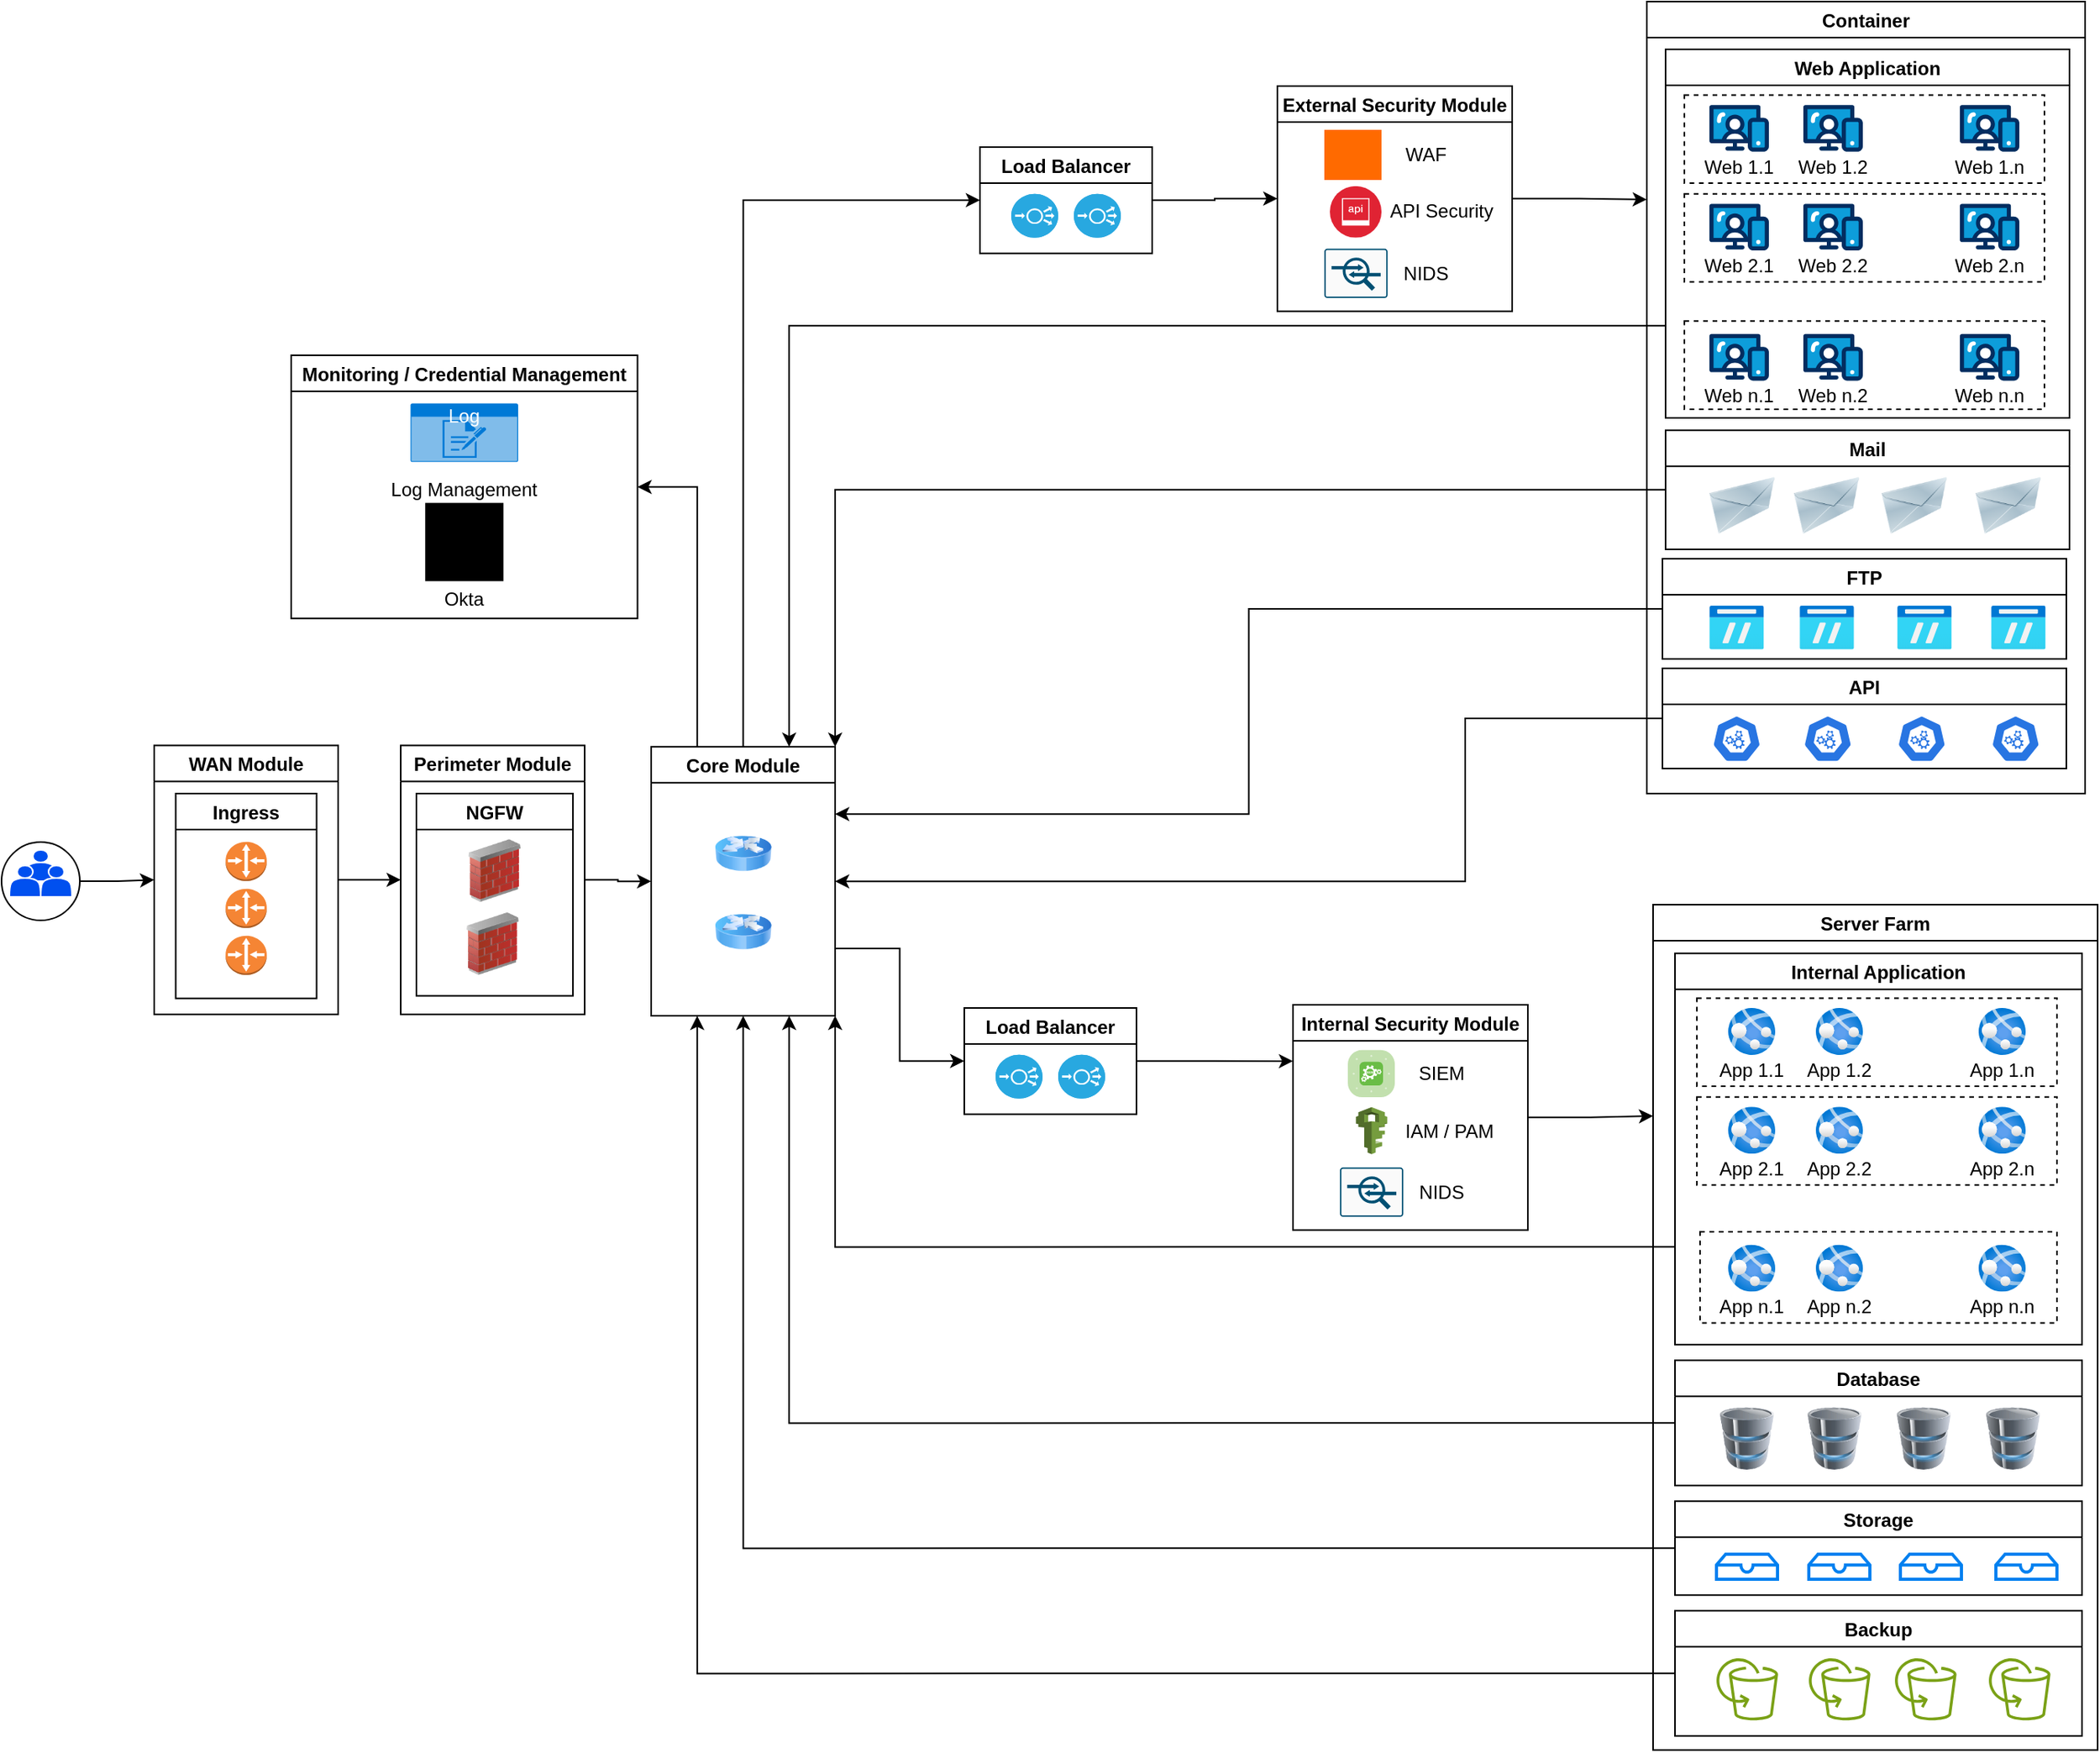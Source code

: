 <mxfile version="24.8.9">
  <diagram name="Page-1" id="umzSjG075SGxqwyrX8Yv">
    <mxGraphModel dx="2269" dy="1177" grid="1" gridSize="10" guides="1" tooltips="1" connect="1" arrows="1" fold="1" page="1" pageScale="1" pageWidth="1654" pageHeight="1169" math="0" shadow="0">
      <root>
        <mxCell id="0" />
        <mxCell id="1" parent="0" />
        <mxCell id="fcxyJtL1XNOST94Ljzsk-287" style="edgeStyle=orthogonalEdgeStyle;rounded=0;orthogonalLoop=1;jettySize=auto;html=1;exitX=0;exitY=0.75;exitDx=0;exitDy=0;entryX=1;entryY=1;entryDx=0;entryDy=0;" edge="1" parent="1" source="fcxyJtL1XNOST94Ljzsk-253" target="fcxyJtL1XNOST94Ljzsk-186">
          <mxGeometry relative="1" as="geometry" />
        </mxCell>
        <mxCell id="fcxyJtL1XNOST94Ljzsk-253" value="Internal Application" style="swimlane;" vertex="1" parent="1">
          <mxGeometry x="1093.99" y="652.15" width="260" height="250" as="geometry" />
        </mxCell>
        <mxCell id="fcxyJtL1XNOST94Ljzsk-149" value="" style="image;html=1;image=img/lib/clip_art/computers/Database_128x128.png" vertex="1" parent="1">
          <mxGeometry x="1122" y="942" width="35.99" height="40" as="geometry" />
        </mxCell>
        <mxCell id="fcxyJtL1XNOST94Ljzsk-280" style="edgeStyle=orthogonalEdgeStyle;rounded=0;orthogonalLoop=1;jettySize=auto;html=1;exitX=1;exitY=0.5;exitDx=0;exitDy=0;exitPerimeter=0;entryX=0;entryY=0.5;entryDx=0;entryDy=0;" edge="1" parent="1" source="fcxyJtL1XNOST94Ljzsk-6" target="fcxyJtL1XNOST94Ljzsk-176">
          <mxGeometry relative="1" as="geometry" />
        </mxCell>
        <mxCell id="fcxyJtL1XNOST94Ljzsk-6" value="" style="verticalLabelPosition=bottom;verticalAlign=top;html=1;shape=mxgraph.flowchart.on-page_reference;" vertex="1" parent="1">
          <mxGeometry x="25" y="581" width="50" height="50" as="geometry" />
        </mxCell>
        <mxCell id="fcxyJtL1XNOST94Ljzsk-1" value="" style="shape=actor;whiteSpace=wrap;html=1;fillColor=#0050ef;fontColor=#ffffff;strokeColor=#ffffff;" vertex="1" parent="1">
          <mxGeometry x="40" y="586" width="20" height="20" as="geometry" />
        </mxCell>
        <mxCell id="fcxyJtL1XNOST94Ljzsk-8" value="" style="shape=actor;whiteSpace=wrap;html=1;fillColor=#0050ef;fontColor=#ffffff;strokeColor=#ffffff;" vertex="1" parent="1">
          <mxGeometry x="50" y="596" width="20" height="20" as="geometry" />
        </mxCell>
        <mxCell id="fcxyJtL1XNOST94Ljzsk-9" value="" style="shape=actor;whiteSpace=wrap;html=1;fillColor=#0050ef;fontColor=#ffffff;strokeColor=#ffffff;" vertex="1" parent="1">
          <mxGeometry x="30" y="596" width="20" height="20" as="geometry" />
        </mxCell>
        <mxCell id="fcxyJtL1XNOST94Ljzsk-40" value="" style="whiteSpace=wrap;html=1;align=center;dashed=1;" vertex="1" parent="1">
          <mxGeometry x="1100" y="103.7" width="230" height="56.3" as="geometry" />
        </mxCell>
        <mxCell id="fcxyJtL1XNOST94Ljzsk-39" value="" style="verticalLabelPosition=bottom;aspect=fixed;html=1;shape=mxgraph.salesforce.web;" vertex="1" parent="1">
          <mxGeometry x="1116.01" y="110" width="37.97" height="30" as="geometry" />
        </mxCell>
        <UserObject label="Web 1.1" placeholders="1" name="Variable" id="fcxyJtL1XNOST94Ljzsk-42">
          <mxCell style="text;html=1;strokeColor=none;fillColor=none;align=center;verticalAlign=middle;whiteSpace=wrap;overflow=hidden;" vertex="1" parent="1">
            <mxGeometry x="1110" y="140" width="50" height="20" as="geometry" />
          </mxCell>
        </UserObject>
        <mxCell id="fcxyJtL1XNOST94Ljzsk-43" value="" style="verticalLabelPosition=bottom;aspect=fixed;html=1;shape=mxgraph.salesforce.web;" vertex="1" parent="1">
          <mxGeometry x="1176.01" y="110" width="37.97" height="30" as="geometry" />
        </mxCell>
        <UserObject label="Web 1.2" placeholders="1" name="Variable" id="fcxyJtL1XNOST94Ljzsk-44">
          <mxCell style="text;html=1;strokeColor=none;fillColor=none;align=center;verticalAlign=middle;whiteSpace=wrap;overflow=hidden;" vertex="1" parent="1">
            <mxGeometry x="1170" y="140" width="50" height="20" as="geometry" />
          </mxCell>
        </UserObject>
        <mxCell id="fcxyJtL1XNOST94Ljzsk-48" value="" style="verticalLabelPosition=bottom;aspect=fixed;html=1;shape=mxgraph.salesforce.web;" vertex="1" parent="1">
          <mxGeometry x="1276.01" y="110" width="37.97" height="30" as="geometry" />
        </mxCell>
        <UserObject label="Web 1.n" placeholders="1" name="Variable" id="fcxyJtL1XNOST94Ljzsk-49">
          <mxCell style="text;html=1;strokeColor=none;fillColor=none;align=center;verticalAlign=middle;whiteSpace=wrap;overflow=hidden;" vertex="1" parent="1">
            <mxGeometry x="1270" y="140" width="50" height="20" as="geometry" />
          </mxCell>
        </UserObject>
        <mxCell id="fcxyJtL1XNOST94Ljzsk-53" value="" style="shape=image;html=1;verticalAlign=top;verticalLabelPosition=bottom;labelBackgroundColor=#ffffff;imageAspect=0;aspect=fixed;image=https://cdn2.iconfinder.com/data/icons/css-vol-1/24/border-style-dashed-128.png" vertex="1" parent="1">
          <mxGeometry x="1230" y="130" width="30" height="30" as="geometry" />
        </mxCell>
        <mxCell id="fcxyJtL1XNOST94Ljzsk-54" value="" style="whiteSpace=wrap;html=1;align=center;dashed=1;" vertex="1" parent="1">
          <mxGeometry x="1100" y="166.85" width="230" height="56.3" as="geometry" />
        </mxCell>
        <mxCell id="fcxyJtL1XNOST94Ljzsk-55" value="" style="verticalLabelPosition=bottom;aspect=fixed;html=1;shape=mxgraph.salesforce.web;" vertex="1" parent="1">
          <mxGeometry x="1116.01" y="173.15" width="37.97" height="30" as="geometry" />
        </mxCell>
        <UserObject label="Web 2.1" placeholders="1" name="Variable" id="fcxyJtL1XNOST94Ljzsk-56">
          <mxCell style="text;html=1;strokeColor=none;fillColor=none;align=center;verticalAlign=middle;whiteSpace=wrap;overflow=hidden;" vertex="1" parent="1">
            <mxGeometry x="1110" y="203.15" width="50" height="20" as="geometry" />
          </mxCell>
        </UserObject>
        <mxCell id="fcxyJtL1XNOST94Ljzsk-57" value="" style="verticalLabelPosition=bottom;aspect=fixed;html=1;shape=mxgraph.salesforce.web;" vertex="1" parent="1">
          <mxGeometry x="1176.01" y="173.15" width="37.97" height="30" as="geometry" />
        </mxCell>
        <UserObject label="Web 2.2" placeholders="1" name="Variable" id="fcxyJtL1XNOST94Ljzsk-58">
          <mxCell style="text;html=1;strokeColor=none;fillColor=none;align=center;verticalAlign=middle;whiteSpace=wrap;overflow=hidden;" vertex="1" parent="1">
            <mxGeometry x="1170" y="203.15" width="50" height="20" as="geometry" />
          </mxCell>
        </UserObject>
        <mxCell id="fcxyJtL1XNOST94Ljzsk-59" value="" style="verticalLabelPosition=bottom;aspect=fixed;html=1;shape=mxgraph.salesforce.web;" vertex="1" parent="1">
          <mxGeometry x="1276.01" y="173.15" width="37.97" height="30" as="geometry" />
        </mxCell>
        <UserObject label="Web 2.n" placeholders="1" name="Variable" id="fcxyJtL1XNOST94Ljzsk-60">
          <mxCell style="text;html=1;strokeColor=none;fillColor=none;align=center;verticalAlign=middle;whiteSpace=wrap;overflow=hidden;" vertex="1" parent="1">
            <mxGeometry x="1270" y="203.15" width="50" height="20" as="geometry" />
          </mxCell>
        </UserObject>
        <mxCell id="fcxyJtL1XNOST94Ljzsk-61" value="" style="shape=image;html=1;verticalAlign=top;verticalLabelPosition=bottom;labelBackgroundColor=#ffffff;imageAspect=0;aspect=fixed;image=https://cdn2.iconfinder.com/data/icons/css-vol-1/24/border-style-dashed-128.png" vertex="1" parent="1">
          <mxGeometry x="1230" y="193.15" width="30" height="30" as="geometry" />
        </mxCell>
        <mxCell id="fcxyJtL1XNOST94Ljzsk-62" value="" style="whiteSpace=wrap;html=1;align=center;dashed=1;" vertex="1" parent="1">
          <mxGeometry x="1100" y="248.15" width="230" height="56.3" as="geometry" />
        </mxCell>
        <mxCell id="fcxyJtL1XNOST94Ljzsk-63" value="" style="verticalLabelPosition=bottom;aspect=fixed;html=1;shape=mxgraph.salesforce.web;" vertex="1" parent="1">
          <mxGeometry x="1116.01" y="256.3" width="37.97" height="30" as="geometry" />
        </mxCell>
        <UserObject label="Web n.1" placeholders="1" name="Variable" id="fcxyJtL1XNOST94Ljzsk-64">
          <mxCell style="text;html=1;strokeColor=none;fillColor=none;align=center;verticalAlign=middle;whiteSpace=wrap;overflow=hidden;" vertex="1" parent="1">
            <mxGeometry x="1110" y="286.3" width="50" height="20" as="geometry" />
          </mxCell>
        </UserObject>
        <mxCell id="fcxyJtL1XNOST94Ljzsk-65" value="" style="verticalLabelPosition=bottom;aspect=fixed;html=1;shape=mxgraph.salesforce.web;" vertex="1" parent="1">
          <mxGeometry x="1176.01" y="256.3" width="37.97" height="30" as="geometry" />
        </mxCell>
        <UserObject label="Web n.2" placeholders="1" name="Variable" id="fcxyJtL1XNOST94Ljzsk-66">
          <mxCell style="text;html=1;strokeColor=none;fillColor=none;align=center;verticalAlign=middle;whiteSpace=wrap;overflow=hidden;" vertex="1" parent="1">
            <mxGeometry x="1170" y="286.3" width="50" height="20" as="geometry" />
          </mxCell>
        </UserObject>
        <mxCell id="fcxyJtL1XNOST94Ljzsk-67" value="" style="verticalLabelPosition=bottom;aspect=fixed;html=1;shape=mxgraph.salesforce.web;" vertex="1" parent="1">
          <mxGeometry x="1276.01" y="256.3" width="37.97" height="30" as="geometry" />
        </mxCell>
        <UserObject label="Web n.n" placeholders="1" name="Variable" id="fcxyJtL1XNOST94Ljzsk-68">
          <mxCell style="text;html=1;strokeColor=none;fillColor=none;align=center;verticalAlign=middle;whiteSpace=wrap;overflow=hidden;" vertex="1" parent="1">
            <mxGeometry x="1270" y="286.3" width="50" height="20" as="geometry" />
          </mxCell>
        </UserObject>
        <mxCell id="fcxyJtL1XNOST94Ljzsk-69" value="" style="shape=image;html=1;verticalAlign=top;verticalLabelPosition=bottom;labelBackgroundColor=#ffffff;imageAspect=0;aspect=fixed;image=https://cdn2.iconfinder.com/data/icons/css-vol-1/24/border-style-dashed-128.png" vertex="1" parent="1">
          <mxGeometry x="1230" y="274.45" width="30" height="30" as="geometry" />
        </mxCell>
        <mxCell id="fcxyJtL1XNOST94Ljzsk-76" value="" style="whiteSpace=wrap;html=1;align=center;dashed=1;" vertex="1" parent="1">
          <mxGeometry x="1107.99" y="680.7" width="230" height="56.3" as="geometry" />
        </mxCell>
        <UserObject label="App 1.1" placeholders="1" name="Variable" id="fcxyJtL1XNOST94Ljzsk-78">
          <mxCell style="text;html=1;strokeColor=none;fillColor=none;align=center;verticalAlign=middle;whiteSpace=wrap;overflow=hidden;" vertex="1" parent="1">
            <mxGeometry x="1117.99" y="717" width="50" height="20" as="geometry" />
          </mxCell>
        </UserObject>
        <UserObject label="App 1.2" placeholders="1" name="Variable" id="fcxyJtL1XNOST94Ljzsk-80">
          <mxCell style="text;html=1;strokeColor=none;fillColor=none;align=center;verticalAlign=middle;whiteSpace=wrap;overflow=hidden;" vertex="1" parent="1">
            <mxGeometry x="1174" y="717" width="50" height="20" as="geometry" />
          </mxCell>
        </UserObject>
        <UserObject label="App 1.n" placeholders="1" name="Variable" id="fcxyJtL1XNOST94Ljzsk-82">
          <mxCell style="text;html=1;strokeColor=none;fillColor=none;align=center;verticalAlign=middle;whiteSpace=wrap;overflow=hidden;" vertex="1" parent="1">
            <mxGeometry x="1277.99" y="717" width="50" height="20" as="geometry" />
          </mxCell>
        </UserObject>
        <mxCell id="fcxyJtL1XNOST94Ljzsk-83" value="" style="shape=image;html=1;verticalAlign=top;verticalLabelPosition=bottom;labelBackgroundColor=#ffffff;imageAspect=0;aspect=fixed;image=https://cdn2.iconfinder.com/data/icons/css-vol-1/24/border-style-dashed-128.png" vertex="1" parent="1">
          <mxGeometry x="1237.99" y="707" width="30" height="30" as="geometry" />
        </mxCell>
        <mxCell id="fcxyJtL1XNOST94Ljzsk-84" value="" style="whiteSpace=wrap;html=1;align=center;dashed=1;" vertex="1" parent="1">
          <mxGeometry x="1107.99" y="743.85" width="230" height="56.3" as="geometry" />
        </mxCell>
        <mxCell id="fcxyJtL1XNOST94Ljzsk-91" value="" style="shape=image;html=1;verticalAlign=top;verticalLabelPosition=bottom;labelBackgroundColor=#ffffff;imageAspect=0;aspect=fixed;image=https://cdn2.iconfinder.com/data/icons/css-vol-1/24/border-style-dashed-128.png" vertex="1" parent="1">
          <mxGeometry x="1237.99" y="770.15" width="30" height="30" as="geometry" />
        </mxCell>
        <mxCell id="fcxyJtL1XNOST94Ljzsk-92" value="" style="whiteSpace=wrap;html=1;align=center;dashed=1;" vertex="1" parent="1">
          <mxGeometry x="1110" y="830" width="227.99" height="58.3" as="geometry" />
        </mxCell>
        <mxCell id="fcxyJtL1XNOST94Ljzsk-99" value="" style="shape=image;html=1;verticalAlign=top;verticalLabelPosition=bottom;labelBackgroundColor=#ffffff;imageAspect=0;aspect=fixed;image=https://cdn2.iconfinder.com/data/icons/css-vol-1/24/border-style-dashed-128.png" vertex="1" parent="1">
          <mxGeometry x="1237.99" y="858.3" width="30" height="30" as="geometry" />
        </mxCell>
        <mxCell id="fcxyJtL1XNOST94Ljzsk-101" value="" style="image;aspect=fixed;html=1;points=[];align=center;fontSize=12;image=img/lib/azure2/app_services/App_Services.svg;" vertex="1" parent="1">
          <mxGeometry x="1127.99" y="687" width="30" height="30" as="geometry" />
        </mxCell>
        <mxCell id="fcxyJtL1XNOST94Ljzsk-127" value="" style="image;aspect=fixed;html=1;points=[];align=center;fontSize=12;image=img/lib/azure2/app_services/App_Services.svg;" vertex="1" parent="1">
          <mxGeometry x="1184" y="687" width="30" height="30" as="geometry" />
        </mxCell>
        <mxCell id="fcxyJtL1XNOST94Ljzsk-128" value="" style="image;aspect=fixed;html=1;points=[];align=center;fontSize=12;image=img/lib/azure2/app_services/App_Services.svg;" vertex="1" parent="1">
          <mxGeometry x="1287.98" y="687" width="30" height="30" as="geometry" />
        </mxCell>
        <mxCell id="fcxyJtL1XNOST94Ljzsk-130" value="" style="image;aspect=fixed;html=1;points=[];align=center;fontSize=12;image=img/lib/azure2/app_services/App_Services.svg;" vertex="1" parent="1">
          <mxGeometry x="1127.99" y="750.15" width="30" height="30" as="geometry" />
        </mxCell>
        <mxCell id="fcxyJtL1XNOST94Ljzsk-131" value="" style="image;aspect=fixed;html=1;points=[];align=center;fontSize=12;image=img/lib/azure2/app_services/App_Services.svg;" vertex="1" parent="1">
          <mxGeometry x="1184" y="750.15" width="30" height="30" as="geometry" />
        </mxCell>
        <mxCell id="fcxyJtL1XNOST94Ljzsk-132" value="" style="image;aspect=fixed;html=1;points=[];align=center;fontSize=12;image=img/lib/azure2/app_services/App_Services.svg;" vertex="1" parent="1">
          <mxGeometry x="1287.98" y="750.15" width="30" height="30" as="geometry" />
        </mxCell>
        <mxCell id="fcxyJtL1XNOST94Ljzsk-133" value="" style="image;aspect=fixed;html=1;points=[];align=center;fontSize=12;image=img/lib/azure2/app_services/App_Services.svg;" vertex="1" parent="1">
          <mxGeometry x="1127.99" y="838.3" width="30" height="30" as="geometry" />
        </mxCell>
        <mxCell id="fcxyJtL1XNOST94Ljzsk-134" value="" style="image;aspect=fixed;html=1;points=[];align=center;fontSize=12;image=img/lib/azure2/app_services/App_Services.svg;" vertex="1" parent="1">
          <mxGeometry x="1184" y="838.3" width="30" height="30" as="geometry" />
        </mxCell>
        <mxCell id="fcxyJtL1XNOST94Ljzsk-135" value="" style="image;aspect=fixed;html=1;points=[];align=center;fontSize=12;image=img/lib/azure2/app_services/App_Services.svg;" vertex="1" parent="1">
          <mxGeometry x="1287.98" y="838.3" width="30" height="30" as="geometry" />
        </mxCell>
        <UserObject label="App 2.1" placeholders="1" name="Variable" id="fcxyJtL1XNOST94Ljzsk-137">
          <mxCell style="text;html=1;strokeColor=none;fillColor=none;align=center;verticalAlign=middle;whiteSpace=wrap;overflow=hidden;" vertex="1" parent="1">
            <mxGeometry x="1117.99" y="780.15" width="50" height="20" as="geometry" />
          </mxCell>
        </UserObject>
        <UserObject label="App 2.2" placeholders="1" name="Variable" id="fcxyJtL1XNOST94Ljzsk-138">
          <mxCell style="text;html=1;strokeColor=none;fillColor=none;align=center;verticalAlign=middle;whiteSpace=wrap;overflow=hidden;" vertex="1" parent="1">
            <mxGeometry x="1174" y="780.15" width="50" height="20" as="geometry" />
          </mxCell>
        </UserObject>
        <UserObject label="App 2.n" placeholders="1" name="Variable" id="fcxyJtL1XNOST94Ljzsk-139">
          <mxCell style="text;html=1;strokeColor=none;fillColor=none;align=center;verticalAlign=middle;whiteSpace=wrap;overflow=hidden;" vertex="1" parent="1">
            <mxGeometry x="1277.99" y="780.15" width="50" height="20" as="geometry" />
          </mxCell>
        </UserObject>
        <UserObject label="App n.1" placeholders="1" name="Variable" id="fcxyJtL1XNOST94Ljzsk-140">
          <mxCell style="text;html=1;strokeColor=none;fillColor=none;align=center;verticalAlign=middle;whiteSpace=wrap;overflow=hidden;" vertex="1" parent="1">
            <mxGeometry x="1117.99" y="868.3" width="50" height="20" as="geometry" />
          </mxCell>
        </UserObject>
        <UserObject label="App n.2" placeholders="1" name="Variable" id="fcxyJtL1XNOST94Ljzsk-141">
          <mxCell style="text;html=1;strokeColor=none;fillColor=none;align=center;verticalAlign=middle;whiteSpace=wrap;overflow=hidden;" vertex="1" parent="1">
            <mxGeometry x="1174" y="868.3" width="50" height="20" as="geometry" />
          </mxCell>
        </UserObject>
        <UserObject label="App n.n" placeholders="1" name="Variable" id="fcxyJtL1XNOST94Ljzsk-142">
          <mxCell style="text;html=1;strokeColor=none;fillColor=none;align=center;verticalAlign=middle;whiteSpace=wrap;overflow=hidden;" vertex="1" parent="1">
            <mxGeometry x="1277.99" y="867" width="50" height="21.3" as="geometry" />
          </mxCell>
        </UserObject>
        <mxCell id="fcxyJtL1XNOST94Ljzsk-143" value="" style="shape=image;html=1;verticalAlign=top;verticalLabelPosition=bottom;labelBackgroundColor=#ffffff;imageAspect=0;aspect=fixed;image=https://cdn2.iconfinder.com/data/icons/css-vol-1/24/border-style-dashed-128.png" vertex="1" parent="1">
          <mxGeometry x="1230" y="223.15" width="30" height="30" as="geometry" />
        </mxCell>
        <mxCell id="fcxyJtL1XNOST94Ljzsk-144" value="" style="shape=image;html=1;verticalAlign=top;verticalLabelPosition=bottom;labelBackgroundColor=#ffffff;imageAspect=0;aspect=fixed;image=https://cdn2.iconfinder.com/data/icons/css-vol-1/24/border-style-dashed-128.png" vertex="1" parent="1">
          <mxGeometry x="1237.99" y="802" width="30" height="30" as="geometry" />
        </mxCell>
        <mxCell id="fcxyJtL1XNOST94Ljzsk-157" value="" style="image;html=1;image=img/lib/clip_art/computers/Database_128x128.png" vertex="1" parent="1">
          <mxGeometry x="1177.99" y="942" width="35.99" height="40" as="geometry" />
        </mxCell>
        <mxCell id="fcxyJtL1XNOST94Ljzsk-159" value="" style="image;html=1;image=img/lib/clip_art/computers/Database_128x128.png" vertex="1" parent="1">
          <mxGeometry x="1235" y="942" width="35.99" height="40" as="geometry" />
        </mxCell>
        <mxCell id="fcxyJtL1XNOST94Ljzsk-160" value="" style="image;html=1;image=img/lib/clip_art/computers/Database_128x128.png" vertex="1" parent="1">
          <mxGeometry x="1292" y="942" width="35.99" height="40" as="geometry" />
        </mxCell>
        <mxCell id="fcxyJtL1XNOST94Ljzsk-162" value="" style="html=1;verticalLabelPosition=bottom;align=center;labelBackgroundColor=#ffffff;verticalAlign=top;strokeWidth=2;strokeColor=#0080F0;shadow=0;dashed=0;shape=mxgraph.ios7.icons.storage;" vertex="1" parent="1">
          <mxGeometry x="1120.5" y="1036" width="38.99" height="16" as="geometry" />
        </mxCell>
        <mxCell id="fcxyJtL1XNOST94Ljzsk-170" value="" style="html=1;verticalLabelPosition=bottom;align=center;labelBackgroundColor=#ffffff;verticalAlign=top;strokeWidth=2;strokeColor=#0080F0;shadow=0;dashed=0;shape=mxgraph.ios7.icons.storage;" vertex="1" parent="1">
          <mxGeometry x="1179.5" y="1036" width="38.99" height="16" as="geometry" />
        </mxCell>
        <mxCell id="fcxyJtL1XNOST94Ljzsk-171" value="" style="html=1;verticalLabelPosition=bottom;align=center;labelBackgroundColor=#ffffff;verticalAlign=top;strokeWidth=2;strokeColor=#0080F0;shadow=0;dashed=0;shape=mxgraph.ios7.icons.storage;" vertex="1" parent="1">
          <mxGeometry x="1237.99" y="1036" width="38.99" height="16" as="geometry" />
        </mxCell>
        <mxCell id="fcxyJtL1XNOST94Ljzsk-172" value="" style="html=1;verticalLabelPosition=bottom;align=center;labelBackgroundColor=#ffffff;verticalAlign=top;strokeWidth=2;strokeColor=#0080F0;shadow=0;dashed=0;shape=mxgraph.ios7.icons.storage;" vertex="1" parent="1">
          <mxGeometry x="1299" y="1036" width="38.99" height="16" as="geometry" />
        </mxCell>
        <mxCell id="fcxyJtL1XNOST94Ljzsk-281" style="edgeStyle=orthogonalEdgeStyle;rounded=0;orthogonalLoop=1;jettySize=auto;html=1;exitX=1;exitY=0.5;exitDx=0;exitDy=0;entryX=0;entryY=0.5;entryDx=0;entryDy=0;" edge="1" parent="1" source="fcxyJtL1XNOST94Ljzsk-176" target="fcxyJtL1XNOST94Ljzsk-181">
          <mxGeometry relative="1" as="geometry" />
        </mxCell>
        <mxCell id="fcxyJtL1XNOST94Ljzsk-176" value="WAN Module" style="swimlane;" vertex="1" parent="1">
          <mxGeometry x="122.5" y="519.22" width="117.5" height="171.85" as="geometry" />
        </mxCell>
        <mxCell id="fcxyJtL1XNOST94Ljzsk-177" value="Ingress" style="swimlane;" vertex="1" parent="fcxyJtL1XNOST94Ljzsk-176">
          <mxGeometry x="13.75" y="30.78" width="90" height="130.92" as="geometry" />
        </mxCell>
        <mxCell id="fcxyJtL1XNOST94Ljzsk-173" value="" style="outlineConnect=0;dashed=0;verticalLabelPosition=bottom;verticalAlign=top;align=center;html=1;shape=mxgraph.aws3.router;fillColor=#F58534;gradientColor=none;" vertex="1" parent="fcxyJtL1XNOST94Ljzsk-177">
          <mxGeometry x="31.88" y="30.92" width="26.25" height="25" as="geometry" />
        </mxCell>
        <mxCell id="fcxyJtL1XNOST94Ljzsk-174" value="" style="outlineConnect=0;dashed=0;verticalLabelPosition=bottom;verticalAlign=top;align=center;html=1;shape=mxgraph.aws3.router;fillColor=#F58534;gradientColor=none;" vertex="1" parent="fcxyJtL1XNOST94Ljzsk-177">
          <mxGeometry x="31.88" y="60.92" width="26.25" height="25" as="geometry" />
        </mxCell>
        <mxCell id="fcxyJtL1XNOST94Ljzsk-175" value="" style="outlineConnect=0;dashed=0;verticalLabelPosition=bottom;verticalAlign=top;align=center;html=1;shape=mxgraph.aws3.router;fillColor=#F58534;gradientColor=none;" vertex="1" parent="fcxyJtL1XNOST94Ljzsk-177">
          <mxGeometry x="31.88" y="90.92" width="26.25" height="25" as="geometry" />
        </mxCell>
        <mxCell id="fcxyJtL1XNOST94Ljzsk-282" style="edgeStyle=orthogonalEdgeStyle;rounded=0;orthogonalLoop=1;jettySize=auto;html=1;exitX=1;exitY=0.5;exitDx=0;exitDy=0;entryX=0;entryY=0.5;entryDx=0;entryDy=0;" edge="1" parent="1" source="fcxyJtL1XNOST94Ljzsk-181" target="fcxyJtL1XNOST94Ljzsk-186">
          <mxGeometry relative="1" as="geometry" />
        </mxCell>
        <mxCell id="fcxyJtL1XNOST94Ljzsk-181" value="Perimeter Module" style="swimlane;" vertex="1" parent="1">
          <mxGeometry x="280" y="519.22" width="117.5" height="171.85" as="geometry" />
        </mxCell>
        <mxCell id="fcxyJtL1XNOST94Ljzsk-285" value="NGFW" style="swimlane;" vertex="1" parent="fcxyJtL1XNOST94Ljzsk-181">
          <mxGeometry x="10" y="30.78" width="100" height="129.22" as="geometry" />
        </mxCell>
        <mxCell id="fcxyJtL1XNOST94Ljzsk-28" value="" style="image;html=1;image=img/lib/clip_art/networking/Firewall_02_128x128.png" vertex="1" parent="fcxyJtL1XNOST94Ljzsk-285">
          <mxGeometry x="26.26" y="75.92" width="45" height="40" as="geometry" />
        </mxCell>
        <mxCell id="fcxyJtL1XNOST94Ljzsk-26" value="" style="image;html=1;image=img/lib/clip_art/networking/Firewall_02_128x128.png" vertex="1" parent="fcxyJtL1XNOST94Ljzsk-285">
          <mxGeometry x="27.5" y="29.22" width="45" height="40" as="geometry" />
        </mxCell>
        <mxCell id="fcxyJtL1XNOST94Ljzsk-250" style="edgeStyle=orthogonalEdgeStyle;rounded=0;orthogonalLoop=1;jettySize=auto;html=1;exitX=0.5;exitY=0;exitDx=0;exitDy=0;entryX=0;entryY=0.5;entryDx=0;entryDy=0;" edge="1" parent="1" source="fcxyJtL1XNOST94Ljzsk-186" target="fcxyJtL1XNOST94Ljzsk-190">
          <mxGeometry relative="1" as="geometry" />
        </mxCell>
        <mxCell id="fcxyJtL1XNOST94Ljzsk-275" style="edgeStyle=orthogonalEdgeStyle;rounded=0;orthogonalLoop=1;jettySize=auto;html=1;exitX=1;exitY=0.75;exitDx=0;exitDy=0;entryX=0;entryY=0.5;entryDx=0;entryDy=0;" edge="1" parent="1" source="fcxyJtL1XNOST94Ljzsk-186" target="fcxyJtL1XNOST94Ljzsk-193">
          <mxGeometry relative="1" as="geometry" />
        </mxCell>
        <mxCell id="fcxyJtL1XNOST94Ljzsk-305" style="edgeStyle=orthogonalEdgeStyle;rounded=0;orthogonalLoop=1;jettySize=auto;html=1;exitX=0.25;exitY=0;exitDx=0;exitDy=0;entryX=1;entryY=0.5;entryDx=0;entryDy=0;" edge="1" parent="1" source="fcxyJtL1XNOST94Ljzsk-186" target="fcxyJtL1XNOST94Ljzsk-298">
          <mxGeometry relative="1" as="geometry" />
        </mxCell>
        <mxCell id="fcxyJtL1XNOST94Ljzsk-186" value="Core Module" style="swimlane;" vertex="1" parent="1">
          <mxGeometry x="440" y="520.15" width="117.5" height="171.85" as="geometry" />
        </mxCell>
        <mxCell id="fcxyJtL1XNOST94Ljzsk-33" value="" style="image;html=1;image=img/lib/clip_art/networking/Router_Icon_128x128.png" vertex="1" parent="fcxyJtL1XNOST94Ljzsk-186">
          <mxGeometry x="40.63" y="49.07" width="36.25" height="38.15" as="geometry" />
        </mxCell>
        <mxCell id="fcxyJtL1XNOST94Ljzsk-189" value="" style="image;html=1;image=img/lib/clip_art/networking/Router_Icon_128x128.png" vertex="1" parent="fcxyJtL1XNOST94Ljzsk-186">
          <mxGeometry x="40.63" y="99.07" width="36.25" height="38.15" as="geometry" />
        </mxCell>
        <mxCell id="fcxyJtL1XNOST94Ljzsk-247" style="edgeStyle=orthogonalEdgeStyle;rounded=0;orthogonalLoop=1;jettySize=auto;html=1;exitX=1;exitY=0.5;exitDx=0;exitDy=0;entryX=0;entryY=0.5;entryDx=0;entryDy=0;" edge="1" parent="1" source="fcxyJtL1XNOST94Ljzsk-190" target="fcxyJtL1XNOST94Ljzsk-234">
          <mxGeometry relative="1" as="geometry" />
        </mxCell>
        <mxCell id="fcxyJtL1XNOST94Ljzsk-190" value="Load Balancer" style="swimlane;" vertex="1" parent="1">
          <mxGeometry x="650" y="137" width="110" height="67.85" as="geometry" />
        </mxCell>
        <mxCell id="fcxyJtL1XNOST94Ljzsk-71" value="" style="fillColor=#28A8E0;verticalLabelPosition=bottom;sketch=0;html=1;strokeColor=#ffffff;verticalAlign=top;align=center;points=[[0.145,0.145,0],[0.5,0,0],[0.855,0.145,0],[1,0.5,0],[0.855,0.855,0],[0.5,1,0],[0.145,0.855,0],[0,0.5,0]];pointerEvents=1;shape=mxgraph.cisco_safe.compositeIcon;bgIcon=ellipse;resIcon=mxgraph.cisco_safe.capability.load_balancer;" vertex="1" parent="fcxyJtL1XNOST94Ljzsk-190">
          <mxGeometry x="20" y="29.85" width="30" height="28" as="geometry" />
        </mxCell>
        <mxCell id="fcxyJtL1XNOST94Ljzsk-73" value="" style="fillColor=#28A8E0;verticalLabelPosition=bottom;sketch=0;html=1;strokeColor=#ffffff;verticalAlign=top;align=center;points=[[0.145,0.145,0],[0.5,0,0],[0.855,0.145,0],[1,0.5,0],[0.855,0.855,0],[0.5,1,0],[0.145,0.855,0],[0,0.5,0]];pointerEvents=1;shape=mxgraph.cisco_safe.compositeIcon;bgIcon=ellipse;resIcon=mxgraph.cisco_safe.capability.load_balancer;" vertex="1" parent="fcxyJtL1XNOST94Ljzsk-190">
          <mxGeometry x="60" y="29.85" width="30" height="28" as="geometry" />
        </mxCell>
        <mxCell id="fcxyJtL1XNOST94Ljzsk-276" style="edgeStyle=orthogonalEdgeStyle;rounded=0;orthogonalLoop=1;jettySize=auto;html=1;exitX=1;exitY=0.5;exitDx=0;exitDy=0;entryX=0;entryY=0.25;entryDx=0;entryDy=0;" edge="1" parent="1" source="fcxyJtL1XNOST94Ljzsk-193" target="fcxyJtL1XNOST94Ljzsk-262">
          <mxGeometry relative="1" as="geometry" />
        </mxCell>
        <mxCell id="fcxyJtL1XNOST94Ljzsk-193" value="Load Balancer" style="swimlane;" vertex="1" parent="1">
          <mxGeometry x="640" y="687" width="110" height="67.85" as="geometry" />
        </mxCell>
        <mxCell id="fcxyJtL1XNOST94Ljzsk-194" value="" style="fillColor=#28A8E0;verticalLabelPosition=bottom;sketch=0;html=1;strokeColor=#ffffff;verticalAlign=top;align=center;points=[[0.145,0.145,0],[0.5,0,0],[0.855,0.145,0],[1,0.5,0],[0.855,0.855,0],[0.5,1,0],[0.145,0.855,0],[0,0.5,0]];pointerEvents=1;shape=mxgraph.cisco_safe.compositeIcon;bgIcon=ellipse;resIcon=mxgraph.cisco_safe.capability.load_balancer;" vertex="1" parent="fcxyJtL1XNOST94Ljzsk-193">
          <mxGeometry x="20" y="29.85" width="30" height="28" as="geometry" />
        </mxCell>
        <mxCell id="fcxyJtL1XNOST94Ljzsk-195" value="" style="fillColor=#28A8E0;verticalLabelPosition=bottom;sketch=0;html=1;strokeColor=#ffffff;verticalAlign=top;align=center;points=[[0.145,0.145,0],[0.5,0,0],[0.855,0.145,0],[1,0.5,0],[0.855,0.855,0],[0.5,1,0],[0.145,0.855,0],[0,0.5,0]];pointerEvents=1;shape=mxgraph.cisco_safe.compositeIcon;bgIcon=ellipse;resIcon=mxgraph.cisco_safe.capability.load_balancer;" vertex="1" parent="fcxyJtL1XNOST94Ljzsk-193">
          <mxGeometry x="60" y="29.85" width="30" height="28" as="geometry" />
        </mxCell>
        <mxCell id="fcxyJtL1XNOST94Ljzsk-293" style="edgeStyle=orthogonalEdgeStyle;rounded=0;orthogonalLoop=1;jettySize=auto;html=1;exitX=0;exitY=0.75;exitDx=0;exitDy=0;entryX=0.75;entryY=0;entryDx=0;entryDy=0;" edge="1" parent="1" source="fcxyJtL1XNOST94Ljzsk-196" target="fcxyJtL1XNOST94Ljzsk-186">
          <mxGeometry relative="1" as="geometry" />
        </mxCell>
        <mxCell id="fcxyJtL1XNOST94Ljzsk-196" value="Web Application" style="swimlane;" vertex="1" parent="1">
          <mxGeometry x="1087.99" y="74.45" width="258.01" height="235.55" as="geometry" />
        </mxCell>
        <mxCell id="fcxyJtL1XNOST94Ljzsk-197" value="Container" style="swimlane;" vertex="1" parent="1">
          <mxGeometry x="1076.01" y="44" width="279.99" height="506" as="geometry" />
        </mxCell>
        <mxCell id="fcxyJtL1XNOST94Ljzsk-198" value="Mail" style="swimlane;" vertex="1" parent="fcxyJtL1XNOST94Ljzsk-197">
          <mxGeometry x="11.98" y="273.85" width="258.02" height="76.15" as="geometry" />
        </mxCell>
        <mxCell id="fcxyJtL1XNOST94Ljzsk-199" value="" style="image;html=1;image=img/lib/clip_art/networking/Email_128x128.png" vertex="1" parent="fcxyJtL1XNOST94Ljzsk-198">
          <mxGeometry x="28.02" y="29.15" width="41.98" height="37.85" as="geometry" />
        </mxCell>
        <mxCell id="fcxyJtL1XNOST94Ljzsk-201" value="" style="image;html=1;image=img/lib/clip_art/networking/Email_128x128.png" vertex="1" parent="fcxyJtL1XNOST94Ljzsk-198">
          <mxGeometry x="82.01" y="29.15" width="41.98" height="37.85" as="geometry" />
        </mxCell>
        <mxCell id="fcxyJtL1XNOST94Ljzsk-202" value="" style="image;html=1;image=img/lib/clip_art/networking/Email_128x128.png" vertex="1" parent="fcxyJtL1XNOST94Ljzsk-198">
          <mxGeometry x="138.01" y="29.15" width="41.98" height="37.85" as="geometry" />
        </mxCell>
        <mxCell id="fcxyJtL1XNOST94Ljzsk-203" value="" style="image;html=1;image=img/lib/clip_art/networking/Email_128x128.png" vertex="1" parent="fcxyJtL1XNOST94Ljzsk-198">
          <mxGeometry x="198.01" y="29.15" width="41.98" height="37.85" as="geometry" />
        </mxCell>
        <mxCell id="fcxyJtL1XNOST94Ljzsk-204" value="FTP" style="swimlane;startSize=23;" vertex="1" parent="fcxyJtL1XNOST94Ljzsk-197">
          <mxGeometry x="9.98" y="356" width="258.02" height="64" as="geometry" />
        </mxCell>
        <mxCell id="fcxyJtL1XNOST94Ljzsk-210" value="" style="image;aspect=fixed;html=1;points=[];align=center;fontSize=12;image=img/lib/azure2/general/FTP.svg;" vertex="1" parent="fcxyJtL1XNOST94Ljzsk-204">
          <mxGeometry x="30.02" y="30" width="34.81" height="27.85" as="geometry" />
        </mxCell>
        <mxCell id="fcxyJtL1XNOST94Ljzsk-211" value="" style="image;aspect=fixed;html=1;points=[];align=center;fontSize=12;image=img/lib/azure2/general/FTP.svg;" vertex="1" parent="fcxyJtL1XNOST94Ljzsk-204">
          <mxGeometry x="87.6" y="30" width="34.81" height="27.85" as="geometry" />
        </mxCell>
        <mxCell id="fcxyJtL1XNOST94Ljzsk-212" value="" style="image;aspect=fixed;html=1;points=[];align=center;fontSize=12;image=img/lib/azure2/general/FTP.svg;" vertex="1" parent="fcxyJtL1XNOST94Ljzsk-204">
          <mxGeometry x="150.01" y="30" width="34.81" height="27.85" as="geometry" />
        </mxCell>
        <mxCell id="fcxyJtL1XNOST94Ljzsk-213" value="" style="image;aspect=fixed;html=1;points=[];align=center;fontSize=12;image=img/lib/azure2/general/FTP.svg;" vertex="1" parent="fcxyJtL1XNOST94Ljzsk-204">
          <mxGeometry x="210.01" y="30" width="34.81" height="27.85" as="geometry" />
        </mxCell>
        <mxCell id="fcxyJtL1XNOST94Ljzsk-225" value="API" style="swimlane;startSize=23;" vertex="1" parent="fcxyJtL1XNOST94Ljzsk-197">
          <mxGeometry x="9.98" y="426" width="258.02" height="64" as="geometry" />
        </mxCell>
        <mxCell id="fcxyJtL1XNOST94Ljzsk-230" value="" style="aspect=fixed;sketch=0;html=1;dashed=0;whitespace=wrap;verticalLabelPosition=bottom;verticalAlign=top;fillColor=#2875E2;strokeColor=#ffffff;points=[[0.005,0.63,0],[0.1,0.2,0],[0.9,0.2,0],[0.5,0,0],[0.995,0.63,0],[0.72,0.99,0],[0.5,1,0],[0.28,0.99,0]];shape=mxgraph.kubernetes.icon2;prIcon=api" vertex="1" parent="fcxyJtL1XNOST94Ljzsk-225">
          <mxGeometry x="31.8" y="30" width="31.25" height="30" as="geometry" />
        </mxCell>
        <mxCell id="fcxyJtL1XNOST94Ljzsk-231" value="" style="aspect=fixed;sketch=0;html=1;dashed=0;whitespace=wrap;verticalLabelPosition=bottom;verticalAlign=top;fillColor=#2875E2;strokeColor=#ffffff;points=[[0.005,0.63,0],[0.1,0.2,0],[0.9,0.2,0],[0.5,0,0],[0.995,0.63,0],[0.72,0.99,0],[0.5,1,0],[0.28,0.99,0]];shape=mxgraph.kubernetes.icon2;prIcon=api" vertex="1" parent="fcxyJtL1XNOST94Ljzsk-225">
          <mxGeometry x="90.01" y="30" width="31.25" height="30" as="geometry" />
        </mxCell>
        <mxCell id="fcxyJtL1XNOST94Ljzsk-232" value="" style="aspect=fixed;sketch=0;html=1;dashed=0;whitespace=wrap;verticalLabelPosition=bottom;verticalAlign=top;fillColor=#2875E2;strokeColor=#ffffff;points=[[0.005,0.63,0],[0.1,0.2,0],[0.9,0.2,0],[0.5,0,0],[0.995,0.63,0],[0.72,0.99,0],[0.5,1,0],[0.28,0.99,0]];shape=mxgraph.kubernetes.icon2;prIcon=api" vertex="1" parent="fcxyJtL1XNOST94Ljzsk-225">
          <mxGeometry x="150.01" y="30" width="31.25" height="30" as="geometry" />
        </mxCell>
        <mxCell id="fcxyJtL1XNOST94Ljzsk-233" value="" style="aspect=fixed;sketch=0;html=1;dashed=0;whitespace=wrap;verticalLabelPosition=bottom;verticalAlign=top;fillColor=#2875E2;strokeColor=#ffffff;points=[[0.005,0.63,0],[0.1,0.2,0],[0.9,0.2,0],[0.5,0,0],[0.995,0.63,0],[0.72,0.99,0],[0.5,1,0],[0.28,0.99,0]];shape=mxgraph.kubernetes.icon2;prIcon=api" vertex="1" parent="fcxyJtL1XNOST94Ljzsk-225">
          <mxGeometry x="210.01" y="30" width="31.25" height="30" as="geometry" />
        </mxCell>
        <mxCell id="fcxyJtL1XNOST94Ljzsk-249" style="edgeStyle=orthogonalEdgeStyle;rounded=0;orthogonalLoop=1;jettySize=auto;html=1;exitX=1;exitY=0.5;exitDx=0;exitDy=0;entryX=0;entryY=0.25;entryDx=0;entryDy=0;" edge="1" parent="1" source="fcxyJtL1XNOST94Ljzsk-234" target="fcxyJtL1XNOST94Ljzsk-197">
          <mxGeometry relative="1" as="geometry" />
        </mxCell>
        <mxCell id="fcxyJtL1XNOST94Ljzsk-234" value="External Security Module" style="swimlane;" vertex="1" parent="1">
          <mxGeometry x="840" y="98" width="150" height="143.85" as="geometry" />
        </mxCell>
        <mxCell id="fcxyJtL1XNOST94Ljzsk-237" value="" style="points=[];aspect=fixed;html=1;align=center;shadow=0;dashed=0;fillColor=#FF6A00;strokeColor=none;shape=mxgraph.alibaba_cloud.waf_web_application_firewall;" vertex="1" parent="fcxyJtL1XNOST94Ljzsk-234">
          <mxGeometry x="30" y="27.93" width="36.52" height="32.07" as="geometry" />
        </mxCell>
        <mxCell id="fcxyJtL1XNOST94Ljzsk-238" value="" style="image;aspect=fixed;perimeter=ellipsePerimeter;html=1;align=center;shadow=0;dashed=0;fontColor=#4277BB;labelBackgroundColor=default;fontSize=12;spacingTop=3;image=img/lib/ibm/security/api_security.svg;" vertex="1" parent="fcxyJtL1XNOST94Ljzsk-234">
          <mxGeometry x="33.52" y="63.85" width="33" height="33" as="geometry" />
        </mxCell>
        <mxCell id="fcxyJtL1XNOST94Ljzsk-239" value="WAF" style="text;html=1;align=center;verticalAlign=middle;whiteSpace=wrap;rounded=0;" vertex="1" parent="fcxyJtL1XNOST94Ljzsk-234">
          <mxGeometry x="70" y="35.89" width="50" height="16.15" as="geometry" />
        </mxCell>
        <mxCell id="fcxyJtL1XNOST94Ljzsk-244" value="API Security" style="text;html=1;align=center;verticalAlign=middle;whiteSpace=wrap;rounded=0;" vertex="1" parent="fcxyJtL1XNOST94Ljzsk-234">
          <mxGeometry x="70" y="72.28" width="70" height="16.15" as="geometry" />
        </mxCell>
        <mxCell id="fcxyJtL1XNOST94Ljzsk-245" value="" style="sketch=0;points=[[0.015,0.015,0],[0.985,0.015,0],[0.985,0.985,0],[0.015,0.985,0],[0.25,0,0],[0.5,0,0],[0.75,0,0],[1,0.25,0],[1,0.5,0],[1,0.75,0],[0.75,1,0],[0.5,1,0],[0.25,1,0],[0,0.75,0],[0,0.5,0],[0,0.25,0]];verticalLabelPosition=bottom;html=1;verticalAlign=top;aspect=fixed;align=center;pointerEvents=1;shape=mxgraph.cisco19.rect;prIcon=ips_ids;fillColor=#FAFAFA;strokeColor=#005073;" vertex="1" parent="fcxyJtL1XNOST94Ljzsk-234">
          <mxGeometry x="30" y="103.85" width="40.41" height="31.57" as="geometry" />
        </mxCell>
        <mxCell id="fcxyJtL1XNOST94Ljzsk-246" value="NIDS" style="text;html=1;align=center;verticalAlign=middle;whiteSpace=wrap;rounded=0;" vertex="1" parent="fcxyJtL1XNOST94Ljzsk-234">
          <mxGeometry x="70.41" y="111.56" width="50" height="16.15" as="geometry" />
        </mxCell>
        <mxCell id="fcxyJtL1XNOST94Ljzsk-288" style="edgeStyle=orthogonalEdgeStyle;rounded=0;orthogonalLoop=1;jettySize=auto;html=1;exitX=0;exitY=0.5;exitDx=0;exitDy=0;entryX=0.75;entryY=1;entryDx=0;entryDy=0;" edge="1" parent="1" source="fcxyJtL1XNOST94Ljzsk-254" target="fcxyJtL1XNOST94Ljzsk-186">
          <mxGeometry relative="1" as="geometry" />
        </mxCell>
        <mxCell id="fcxyJtL1XNOST94Ljzsk-254" value="Database" style="swimlane;" vertex="1" parent="1">
          <mxGeometry x="1093.99" y="912.15" width="260" height="80" as="geometry" />
        </mxCell>
        <mxCell id="fcxyJtL1XNOST94Ljzsk-289" style="edgeStyle=orthogonalEdgeStyle;rounded=0;orthogonalLoop=1;jettySize=auto;html=1;exitX=0;exitY=0.5;exitDx=0;exitDy=0;entryX=0.5;entryY=1;entryDx=0;entryDy=0;" edge="1" parent="1" source="fcxyJtL1XNOST94Ljzsk-255" target="fcxyJtL1XNOST94Ljzsk-186">
          <mxGeometry relative="1" as="geometry" />
        </mxCell>
        <mxCell id="fcxyJtL1XNOST94Ljzsk-255" value="Storage" style="swimlane;" vertex="1" parent="1">
          <mxGeometry x="1093.99" y="1002.15" width="260" height="60" as="geometry" />
        </mxCell>
        <mxCell id="fcxyJtL1XNOST94Ljzsk-290" style="edgeStyle=orthogonalEdgeStyle;rounded=0;orthogonalLoop=1;jettySize=auto;html=1;exitX=0;exitY=0.5;exitDx=0;exitDy=0;entryX=0.25;entryY=1;entryDx=0;entryDy=0;" edge="1" parent="1" source="fcxyJtL1XNOST94Ljzsk-256" target="fcxyJtL1XNOST94Ljzsk-186">
          <mxGeometry relative="1" as="geometry" />
        </mxCell>
        <mxCell id="fcxyJtL1XNOST94Ljzsk-256" value="Backup" style="swimlane;" vertex="1" parent="1">
          <mxGeometry x="1093.99" y="1072.15" width="260" height="80" as="geometry" />
        </mxCell>
        <mxCell id="fcxyJtL1XNOST94Ljzsk-257" value="" style="sketch=0;outlineConnect=0;fontColor=#232F3E;gradientColor=none;fillColor=#7AA116;strokeColor=none;dashed=0;verticalLabelPosition=bottom;verticalAlign=top;align=center;html=1;fontSize=12;fontStyle=0;aspect=fixed;pointerEvents=1;shape=mxgraph.aws4.backup_aws_backup_support_for_amazon_s3;" vertex="1" parent="fcxyJtL1XNOST94Ljzsk-256">
          <mxGeometry x="26" y="30" width="40" height="40" as="geometry" />
        </mxCell>
        <mxCell id="fcxyJtL1XNOST94Ljzsk-258" value="" style="sketch=0;outlineConnect=0;fontColor=#232F3E;gradientColor=none;fillColor=#7AA116;strokeColor=none;dashed=0;verticalLabelPosition=bottom;verticalAlign=top;align=center;html=1;fontSize=12;fontStyle=0;aspect=fixed;pointerEvents=1;shape=mxgraph.aws4.backup_aws_backup_support_for_amazon_s3;" vertex="1" parent="fcxyJtL1XNOST94Ljzsk-256">
          <mxGeometry x="85.01" y="30" width="40" height="40" as="geometry" />
        </mxCell>
        <mxCell id="fcxyJtL1XNOST94Ljzsk-259" value="" style="sketch=0;outlineConnect=0;fontColor=#232F3E;gradientColor=none;fillColor=#7AA116;strokeColor=none;dashed=0;verticalLabelPosition=bottom;verticalAlign=top;align=center;html=1;fontSize=12;fontStyle=0;aspect=fixed;pointerEvents=1;shape=mxgraph.aws4.backup_aws_backup_support_for_amazon_s3;" vertex="1" parent="fcxyJtL1XNOST94Ljzsk-256">
          <mxGeometry x="140" y="30" width="40" height="40" as="geometry" />
        </mxCell>
        <mxCell id="fcxyJtL1XNOST94Ljzsk-260" value="" style="sketch=0;outlineConnect=0;fontColor=#232F3E;gradientColor=none;fillColor=#7AA116;strokeColor=none;dashed=0;verticalLabelPosition=bottom;verticalAlign=top;align=center;html=1;fontSize=12;fontStyle=0;aspect=fixed;pointerEvents=1;shape=mxgraph.aws4.backup_aws_backup_support_for_amazon_s3;" vertex="1" parent="fcxyJtL1XNOST94Ljzsk-256">
          <mxGeometry x="200" y="30" width="40" height="40" as="geometry" />
        </mxCell>
        <mxCell id="fcxyJtL1XNOST94Ljzsk-261" value="Server Farm" style="swimlane;" vertex="1" parent="1">
          <mxGeometry x="1080" y="621" width="283.99" height="540.15" as="geometry" />
        </mxCell>
        <mxCell id="fcxyJtL1XNOST94Ljzsk-284" style="edgeStyle=orthogonalEdgeStyle;rounded=0;orthogonalLoop=1;jettySize=auto;html=1;exitX=1;exitY=0.5;exitDx=0;exitDy=0;entryX=0;entryY=0.25;entryDx=0;entryDy=0;" edge="1" parent="1" source="fcxyJtL1XNOST94Ljzsk-262" target="fcxyJtL1XNOST94Ljzsk-261">
          <mxGeometry relative="1" as="geometry" />
        </mxCell>
        <mxCell id="fcxyJtL1XNOST94Ljzsk-262" value="Internal Security Module" style="swimlane;" vertex="1" parent="1">
          <mxGeometry x="850" y="685" width="150" height="143.85" as="geometry" />
        </mxCell>
        <mxCell id="fcxyJtL1XNOST94Ljzsk-265" value="SIEM" style="text;html=1;align=center;verticalAlign=middle;whiteSpace=wrap;rounded=0;" vertex="1" parent="fcxyJtL1XNOST94Ljzsk-262">
          <mxGeometry x="70" y="35.89" width="50" height="16.15" as="geometry" />
        </mxCell>
        <mxCell id="fcxyJtL1XNOST94Ljzsk-266" value="IAM / PAM" style="text;html=1;align=center;verticalAlign=middle;whiteSpace=wrap;rounded=0;" vertex="1" parent="fcxyJtL1XNOST94Ljzsk-262">
          <mxGeometry x="70" y="72.28" width="60" height="17.72" as="geometry" />
        </mxCell>
        <mxCell id="fcxyJtL1XNOST94Ljzsk-267" value="" style="sketch=0;points=[[0.015,0.015,0],[0.985,0.015,0],[0.985,0.985,0],[0.015,0.985,0],[0.25,0,0],[0.5,0,0],[0.75,0,0],[1,0.25,0],[1,0.5,0],[1,0.75,0],[0.75,1,0],[0.5,1,0],[0.25,1,0],[0,0.75,0],[0,0.5,0],[0,0.25,0]];verticalLabelPosition=bottom;html=1;verticalAlign=top;aspect=fixed;align=center;pointerEvents=1;shape=mxgraph.cisco19.rect;prIcon=ips_ids;fillColor=#FAFAFA;strokeColor=#005073;" vertex="1" parent="fcxyJtL1XNOST94Ljzsk-262">
          <mxGeometry x="30" y="103.85" width="40.41" height="31.57" as="geometry" />
        </mxCell>
        <mxCell id="fcxyJtL1XNOST94Ljzsk-268" value="NIDS" style="text;html=1;align=center;verticalAlign=middle;whiteSpace=wrap;rounded=0;" vertex="1" parent="fcxyJtL1XNOST94Ljzsk-262">
          <mxGeometry x="70.41" y="111.56" width="50" height="16.15" as="geometry" />
        </mxCell>
        <mxCell id="fcxyJtL1XNOST94Ljzsk-270" value="" style="verticalLabelPosition=bottom;sketch=0;html=1;fillColor=#6ABD46;strokeColor=#ffffff;verticalAlign=top;align=center;points=[[0.085,0.085,0],[0.915,0.085,0],[0.915,0.915,0],[0.085,0.915,0],[0.25,0,0],[0.5,0,0],[0.75,0,0],[1,0.25,0],[1,0.5,0],[1,0.75,0],[0.75,1,0],[0.5,1,0],[0.25,1,0],[0,0.75,0],[0,0.5,0],[0,0.25,0]];pointerEvents=1;shape=mxgraph.cisco_safe.compositeIcon;bgIcon=mxgraph.cisco_safe.architecture.generic_appliance;resIcon=mxgraph.cisco_safe.architecture.siem;" vertex="1" parent="fcxyJtL1XNOST94Ljzsk-262">
          <mxGeometry x="35.02" y="28.89" width="30" height="30.15" as="geometry" />
        </mxCell>
        <mxCell id="fcxyJtL1XNOST94Ljzsk-271" style="edgeStyle=orthogonalEdgeStyle;rounded=0;orthogonalLoop=1;jettySize=auto;html=1;exitX=0.5;exitY=1;exitDx=0;exitDy=0;" edge="1" parent="fcxyJtL1XNOST94Ljzsk-262" source="fcxyJtL1XNOST94Ljzsk-265" target="fcxyJtL1XNOST94Ljzsk-265">
          <mxGeometry relative="1" as="geometry" />
        </mxCell>
        <mxCell id="fcxyJtL1XNOST94Ljzsk-272" value="" style="outlineConnect=0;dashed=0;verticalLabelPosition=bottom;verticalAlign=top;align=center;html=1;shape=mxgraph.aws3.iam;fillColor=#759C3E;gradientColor=none;" vertex="1" parent="fcxyJtL1XNOST94Ljzsk-262">
          <mxGeometry x="40.21" y="65.35" width="20" height="30" as="geometry" />
        </mxCell>
        <mxCell id="fcxyJtL1XNOST94Ljzsk-295" style="edgeStyle=orthogonalEdgeStyle;rounded=0;orthogonalLoop=1;jettySize=auto;html=1;exitX=0;exitY=0.5;exitDx=0;exitDy=0;entryX=1;entryY=0;entryDx=0;entryDy=0;" edge="1" parent="1" source="fcxyJtL1XNOST94Ljzsk-198" target="fcxyJtL1XNOST94Ljzsk-186">
          <mxGeometry relative="1" as="geometry" />
        </mxCell>
        <mxCell id="fcxyJtL1XNOST94Ljzsk-296" style="edgeStyle=orthogonalEdgeStyle;rounded=0;orthogonalLoop=1;jettySize=auto;html=1;exitX=0;exitY=0.5;exitDx=0;exitDy=0;entryX=1;entryY=0.25;entryDx=0;entryDy=0;" edge="1" parent="1" source="fcxyJtL1XNOST94Ljzsk-204" target="fcxyJtL1XNOST94Ljzsk-186">
          <mxGeometry relative="1" as="geometry" />
        </mxCell>
        <mxCell id="fcxyJtL1XNOST94Ljzsk-297" style="edgeStyle=orthogonalEdgeStyle;rounded=0;orthogonalLoop=1;jettySize=auto;html=1;exitX=0;exitY=0.5;exitDx=0;exitDy=0;entryX=1;entryY=0.5;entryDx=0;entryDy=0;" edge="1" parent="1" source="fcxyJtL1XNOST94Ljzsk-225" target="fcxyJtL1XNOST94Ljzsk-186">
          <mxGeometry relative="1" as="geometry">
            <Array as="points">
              <mxPoint x="960" y="502" />
              <mxPoint x="960" y="606" />
            </Array>
          </mxGeometry>
        </mxCell>
        <mxCell id="fcxyJtL1XNOST94Ljzsk-298" value="Monitoring / Credential Management" style="swimlane;" vertex="1" parent="1">
          <mxGeometry x="210" y="270" width="221.25" height="168.15" as="geometry" />
        </mxCell>
        <mxCell id="fcxyJtL1XNOST94Ljzsk-299" value="Log" style="html=1;whiteSpace=wrap;strokeColor=none;fillColor=#0079D6;labelPosition=center;verticalLabelPosition=middle;verticalAlign=top;align=center;fontSize=12;outlineConnect=0;spacingTop=-6;fontColor=#FFFFFF;sketch=0;shape=mxgraph.sitemap.log;" vertex="1" parent="fcxyJtL1XNOST94Ljzsk-298">
          <mxGeometry x="76.25" y="30.75" width="68.75" height="37.4" as="geometry" />
        </mxCell>
        <mxCell id="fcxyJtL1XNOST94Ljzsk-300" value="Log Management" style="text;html=1;align=center;verticalAlign=middle;whiteSpace=wrap;rounded=0;" vertex="1" parent="fcxyJtL1XNOST94Ljzsk-298">
          <mxGeometry x="56.88" y="78.15" width="107.49" height="16.15" as="geometry" />
        </mxCell>
        <mxCell id="fcxyJtL1XNOST94Ljzsk-301" value="" style="sketch=0;verticalLabelPosition=bottom;sketch=0;aspect=fixed;html=1;verticalAlign=top;strokeColor=none;fillColor=#000000;align=center;outlineConnect=0;pointerEvents=1;shape=mxgraph.citrix2.authentication_okta;" vertex="1" parent="fcxyJtL1XNOST94Ljzsk-298">
          <mxGeometry x="85.63" y="94.3" width="50" height="50" as="geometry" />
        </mxCell>
        <mxCell id="fcxyJtL1XNOST94Ljzsk-302" value="Okta" style="text;html=1;align=center;verticalAlign=middle;whiteSpace=wrap;rounded=0;" vertex="1" parent="fcxyJtL1XNOST94Ljzsk-298">
          <mxGeometry x="56.89" y="148.15" width="107.49" height="16.15" as="geometry" />
        </mxCell>
      </root>
    </mxGraphModel>
  </diagram>
</mxfile>
